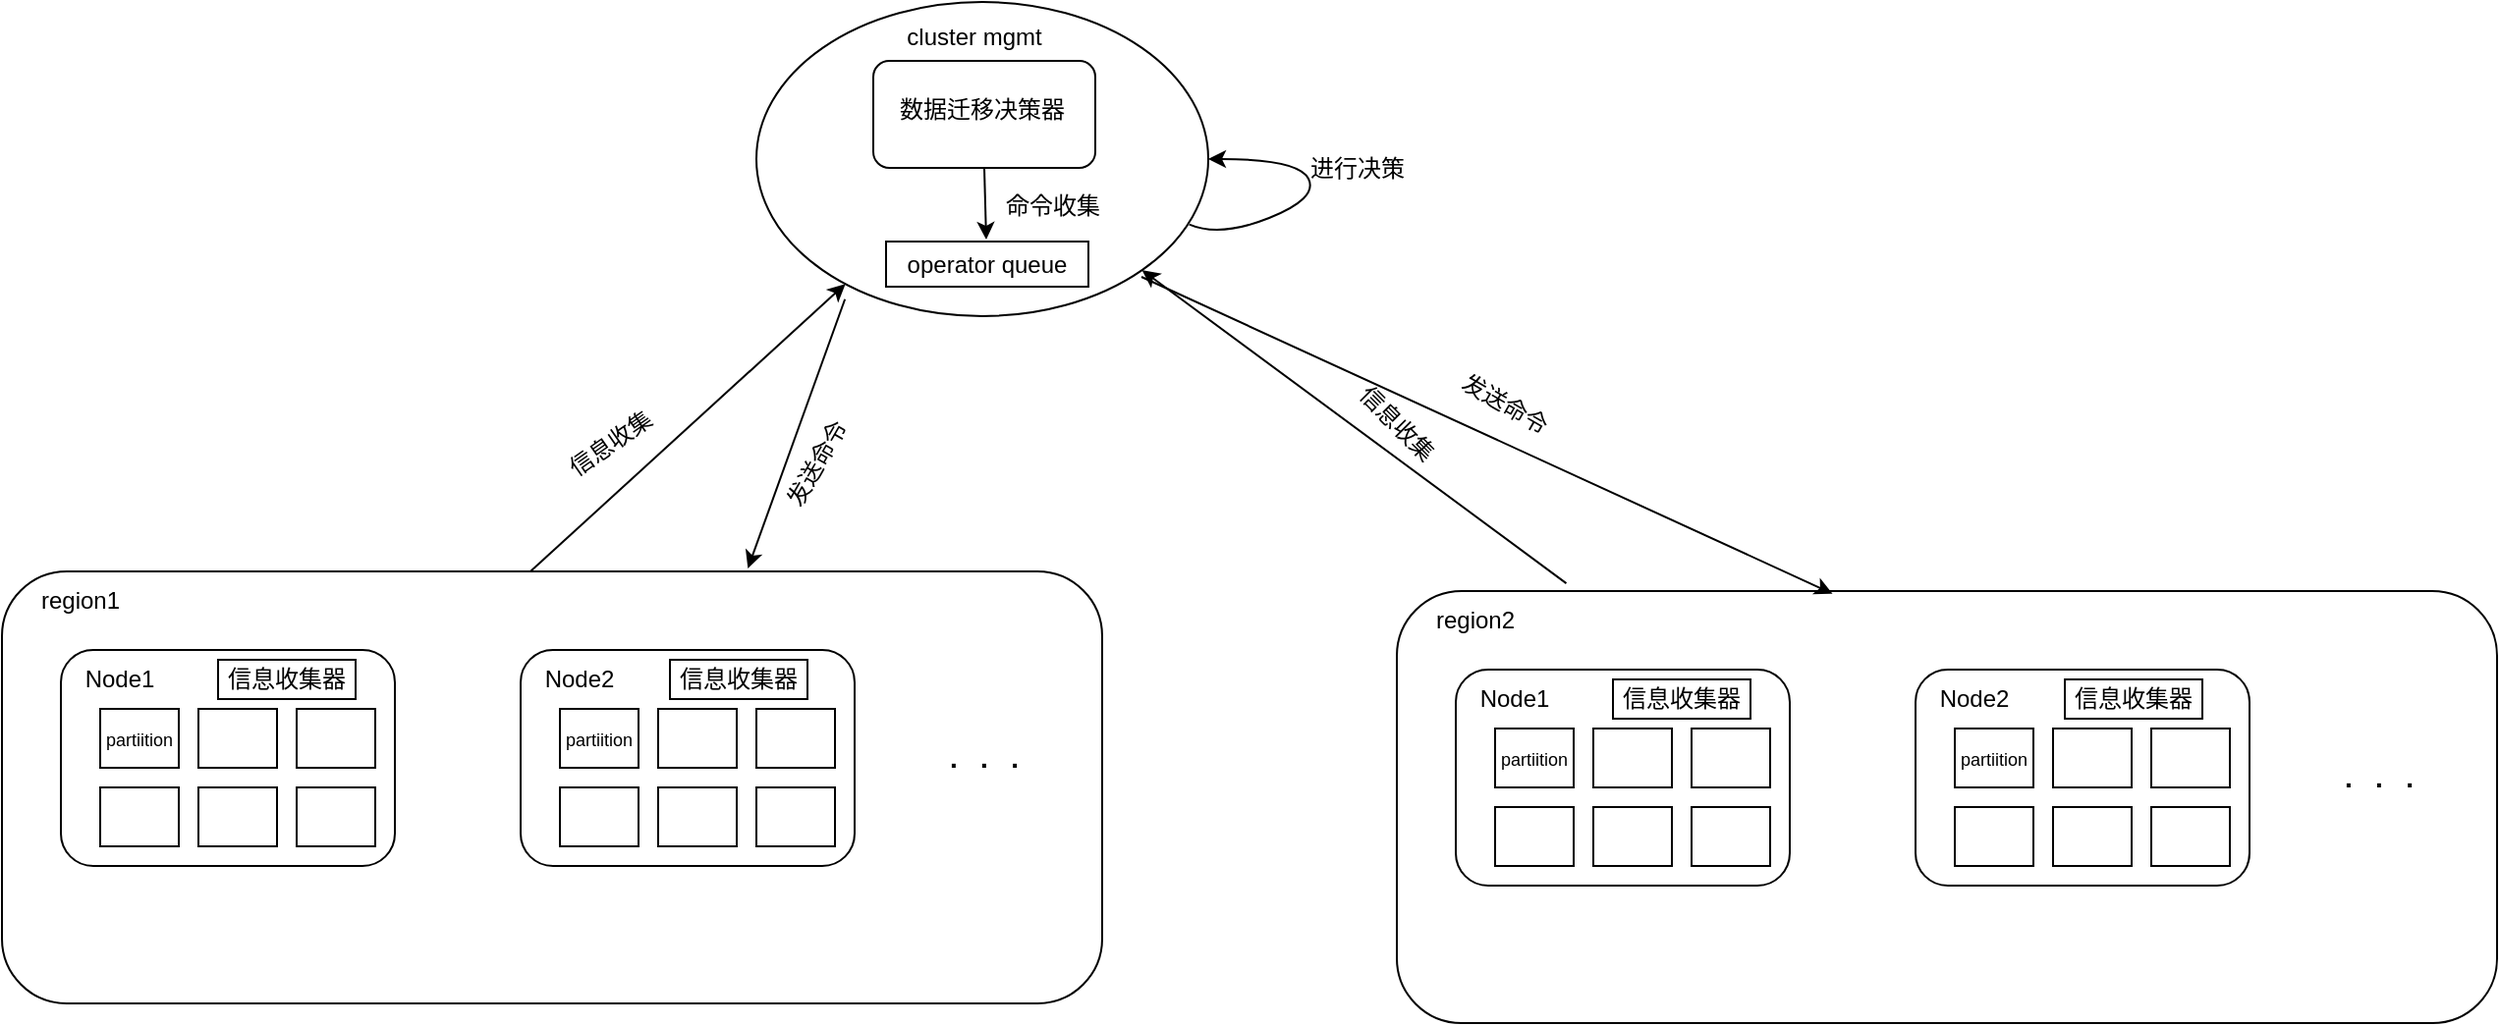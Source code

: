 <mxfile version="23.1.5" type="github">
  <diagram name="第 1 页" id="wyud56oGUguUk-u3dwBo">
    <mxGraphModel dx="1688" dy="961" grid="0" gridSize="10" guides="1" tooltips="1" connect="1" arrows="1" fold="1" page="0" pageScale="1" pageWidth="3300" pageHeight="4681" math="0" shadow="0">
      <root>
        <mxCell id="0" />
        <mxCell id="1" parent="0" />
        <mxCell id="03DIohu5uTfENDP-RpDd-27" value="" style="rounded=1;whiteSpace=wrap;html=1;fillColor=none;align=center;strokeWidth=1;" parent="1" vertex="1">
          <mxGeometry x="90" y="600" width="560" height="220" as="geometry" />
        </mxCell>
        <mxCell id="03DIohu5uTfENDP-RpDd-28" value="region1" style="text;html=1;strokeColor=none;fillColor=none;align=center;verticalAlign=middle;whiteSpace=wrap;rounded=0;strokeWidth=1;" parent="1" vertex="1">
          <mxGeometry x="100" y="600" width="60" height="30" as="geometry" />
        </mxCell>
        <mxCell id="03DIohu5uTfENDP-RpDd-29" value="" style="rounded=1;whiteSpace=wrap;html=1;fillColor=none;strokeWidth=1;" parent="1" vertex="1">
          <mxGeometry x="120" y="640" width="170" height="110" as="geometry" />
        </mxCell>
        <mxCell id="03DIohu5uTfENDP-RpDd-30" value="Node1" style="text;html=1;strokeColor=none;fillColor=none;align=center;verticalAlign=middle;whiteSpace=wrap;rounded=0;strokeWidth=1;" parent="1" vertex="1">
          <mxGeometry x="120" y="640" width="60" height="30" as="geometry" />
        </mxCell>
        <mxCell id="03DIohu5uTfENDP-RpDd-31" value="" style="rounded=0;whiteSpace=wrap;html=1;strokeWidth=1;" parent="1" vertex="1">
          <mxGeometry x="140" y="670" width="40" height="30" as="geometry" />
        </mxCell>
        <mxCell id="03DIohu5uTfENDP-RpDd-32" value="" style="rounded=0;whiteSpace=wrap;html=1;strokeWidth=1;" parent="1" vertex="1">
          <mxGeometry x="190" y="670" width="40" height="30" as="geometry" />
        </mxCell>
        <mxCell id="03DIohu5uTfENDP-RpDd-33" value="" style="rounded=0;whiteSpace=wrap;html=1;strokeWidth=1;" parent="1" vertex="1">
          <mxGeometry x="140" y="710" width="40" height="30" as="geometry" />
        </mxCell>
        <mxCell id="03DIohu5uTfENDP-RpDd-34" value="" style="rounded=0;whiteSpace=wrap;html=1;strokeWidth=1;" parent="1" vertex="1">
          <mxGeometry x="190" y="710" width="40" height="30" as="geometry" />
        </mxCell>
        <mxCell id="03DIohu5uTfENDP-RpDd-35" value="" style="rounded=0;whiteSpace=wrap;html=1;strokeWidth=1;" parent="1" vertex="1">
          <mxGeometry x="240" y="670" width="40" height="30" as="geometry" />
        </mxCell>
        <mxCell id="03DIohu5uTfENDP-RpDd-36" value="" style="rounded=0;whiteSpace=wrap;html=1;strokeWidth=1;" parent="1" vertex="1">
          <mxGeometry x="240" y="710" width="40" height="30" as="geometry" />
        </mxCell>
        <mxCell id="03DIohu5uTfENDP-RpDd-37" value="&lt;font style=&quot;font-size: 9px;&quot;&gt;partiition&lt;/font&gt;" style="text;html=1;strokeColor=none;fillColor=none;align=center;verticalAlign=middle;whiteSpace=wrap;rounded=0;strokeWidth=1;" parent="1" vertex="1">
          <mxGeometry x="145" y="680" width="30" height="10" as="geometry" />
        </mxCell>
        <mxCell id="03DIohu5uTfENDP-RpDd-38" value="" style="rounded=1;whiteSpace=wrap;html=1;fillColor=none;strokeWidth=1;" parent="1" vertex="1">
          <mxGeometry x="354" y="640" width="170" height="110" as="geometry" />
        </mxCell>
        <mxCell id="03DIohu5uTfENDP-RpDd-39" value="Node2" style="text;html=1;strokeColor=none;fillColor=none;align=center;verticalAlign=middle;whiteSpace=wrap;rounded=0;strokeWidth=1;" parent="1" vertex="1">
          <mxGeometry x="354" y="640" width="60" height="30" as="geometry" />
        </mxCell>
        <mxCell id="03DIohu5uTfENDP-RpDd-40" value="" style="rounded=0;whiteSpace=wrap;html=1;strokeWidth=1;" parent="1" vertex="1">
          <mxGeometry x="374" y="670" width="40" height="30" as="geometry" />
        </mxCell>
        <mxCell id="03DIohu5uTfENDP-RpDd-41" value="" style="rounded=0;whiteSpace=wrap;html=1;strokeWidth=1;" parent="1" vertex="1">
          <mxGeometry x="424" y="670" width="40" height="30" as="geometry" />
        </mxCell>
        <mxCell id="03DIohu5uTfENDP-RpDd-42" value="" style="rounded=0;whiteSpace=wrap;html=1;strokeWidth=1;" parent="1" vertex="1">
          <mxGeometry x="374" y="710" width="40" height="30" as="geometry" />
        </mxCell>
        <mxCell id="03DIohu5uTfENDP-RpDd-43" value="" style="rounded=0;whiteSpace=wrap;html=1;strokeWidth=1;" parent="1" vertex="1">
          <mxGeometry x="424" y="710" width="40" height="30" as="geometry" />
        </mxCell>
        <mxCell id="03DIohu5uTfENDP-RpDd-44" value="" style="rounded=0;whiteSpace=wrap;html=1;strokeWidth=1;" parent="1" vertex="1">
          <mxGeometry x="474" y="670" width="40" height="30" as="geometry" />
        </mxCell>
        <mxCell id="03DIohu5uTfENDP-RpDd-45" value="" style="rounded=0;whiteSpace=wrap;html=1;strokeWidth=1;" parent="1" vertex="1">
          <mxGeometry x="474" y="710" width="40" height="30" as="geometry" />
        </mxCell>
        <mxCell id="03DIohu5uTfENDP-RpDd-46" value="&lt;font style=&quot;font-size: 9px;&quot;&gt;partiition&lt;/font&gt;" style="text;html=1;strokeColor=none;fillColor=none;align=center;verticalAlign=middle;whiteSpace=wrap;rounded=0;strokeWidth=1;" parent="1" vertex="1">
          <mxGeometry x="379" y="680" width="30" height="10" as="geometry" />
        </mxCell>
        <mxCell id="03DIohu5uTfENDP-RpDd-47" value="&lt;b&gt;&lt;font style=&quot;font-size: 14px;&quot;&gt;.&amp;nbsp; &amp;nbsp;.&amp;nbsp; &amp;nbsp;.&lt;/font&gt;&lt;/b&gt;" style="text;html=1;strokeColor=none;fillColor=none;align=center;verticalAlign=middle;whiteSpace=wrap;rounded=0;" parent="1" vertex="1">
          <mxGeometry x="560" y="680" width="60" height="30" as="geometry" />
        </mxCell>
        <mxCell id="03DIohu5uTfENDP-RpDd-48" value="信息收集器" style="rounded=0;whiteSpace=wrap;html=1;" parent="1" vertex="1">
          <mxGeometry x="200" y="645" width="70" height="20" as="geometry" />
        </mxCell>
        <mxCell id="03DIohu5uTfENDP-RpDd-49" value="信息收集器" style="rounded=0;whiteSpace=wrap;html=1;" parent="1" vertex="1">
          <mxGeometry x="430" y="645" width="70" height="20" as="geometry" />
        </mxCell>
        <mxCell id="03DIohu5uTfENDP-RpDd-50" value="" style="ellipse;whiteSpace=wrap;html=1;fillColor=none;" parent="1" vertex="1">
          <mxGeometry x="474" y="310" width="230" height="160" as="geometry" />
        </mxCell>
        <mxCell id="03DIohu5uTfENDP-RpDd-51" value="cluster mgmt" style="text;html=1;strokeColor=none;fillColor=none;align=center;verticalAlign=middle;whiteSpace=wrap;rounded=0;" parent="1" vertex="1">
          <mxGeometry x="527" y="313" width="116" height="30" as="geometry" />
        </mxCell>
        <mxCell id="03DIohu5uTfENDP-RpDd-52" value="数据迁移决策器" style="text;html=1;strokeColor=none;fillColor=none;align=center;verticalAlign=middle;whiteSpace=wrap;rounded=0;" parent="1" vertex="1">
          <mxGeometry x="538.5" y="342" width="100" height="45" as="geometry" />
        </mxCell>
        <mxCell id="03DIohu5uTfENDP-RpDd-53" value="" style="rounded=1;whiteSpace=wrap;html=1;fillColor=none;align=center;strokeWidth=1;" parent="1" vertex="1">
          <mxGeometry x="800" y="610" width="560" height="220" as="geometry" />
        </mxCell>
        <mxCell id="03DIohu5uTfENDP-RpDd-54" value="region2" style="text;html=1;strokeColor=none;fillColor=none;align=center;verticalAlign=middle;whiteSpace=wrap;rounded=0;strokeWidth=1;" parent="1" vertex="1">
          <mxGeometry x="810" y="610" width="60" height="30" as="geometry" />
        </mxCell>
        <mxCell id="03DIohu5uTfENDP-RpDd-55" value="" style="rounded=1;whiteSpace=wrap;html=1;fillColor=none;strokeWidth=1;" parent="1" vertex="1">
          <mxGeometry x="830" y="650" width="170" height="110" as="geometry" />
        </mxCell>
        <mxCell id="03DIohu5uTfENDP-RpDd-56" value="Node1" style="text;html=1;strokeColor=none;fillColor=none;align=center;verticalAlign=middle;whiteSpace=wrap;rounded=0;strokeWidth=1;" parent="1" vertex="1">
          <mxGeometry x="830" y="650" width="60" height="30" as="geometry" />
        </mxCell>
        <mxCell id="03DIohu5uTfENDP-RpDd-57" value="" style="rounded=0;whiteSpace=wrap;html=1;strokeWidth=1;" parent="1" vertex="1">
          <mxGeometry x="850" y="680" width="40" height="30" as="geometry" />
        </mxCell>
        <mxCell id="03DIohu5uTfENDP-RpDd-58" value="" style="rounded=0;whiteSpace=wrap;html=1;strokeWidth=1;" parent="1" vertex="1">
          <mxGeometry x="900" y="680" width="40" height="30" as="geometry" />
        </mxCell>
        <mxCell id="03DIohu5uTfENDP-RpDd-59" value="" style="rounded=0;whiteSpace=wrap;html=1;strokeWidth=1;" parent="1" vertex="1">
          <mxGeometry x="850" y="720" width="40" height="30" as="geometry" />
        </mxCell>
        <mxCell id="03DIohu5uTfENDP-RpDd-60" value="" style="rounded=0;whiteSpace=wrap;html=1;strokeWidth=1;" parent="1" vertex="1">
          <mxGeometry x="900" y="720" width="40" height="30" as="geometry" />
        </mxCell>
        <mxCell id="03DIohu5uTfENDP-RpDd-61" value="" style="rounded=0;whiteSpace=wrap;html=1;strokeWidth=1;" parent="1" vertex="1">
          <mxGeometry x="950" y="680" width="40" height="30" as="geometry" />
        </mxCell>
        <mxCell id="03DIohu5uTfENDP-RpDd-62" value="" style="rounded=0;whiteSpace=wrap;html=1;strokeWidth=1;" parent="1" vertex="1">
          <mxGeometry x="950" y="720" width="40" height="30" as="geometry" />
        </mxCell>
        <mxCell id="03DIohu5uTfENDP-RpDd-63" value="&lt;font style=&quot;font-size: 9px;&quot;&gt;partiition&lt;/font&gt;" style="text;html=1;strokeColor=none;fillColor=none;align=center;verticalAlign=middle;whiteSpace=wrap;rounded=0;strokeWidth=1;" parent="1" vertex="1">
          <mxGeometry x="855" y="690" width="30" height="10" as="geometry" />
        </mxCell>
        <mxCell id="03DIohu5uTfENDP-RpDd-64" value="" style="rounded=1;whiteSpace=wrap;html=1;fillColor=none;strokeWidth=1;" parent="1" vertex="1">
          <mxGeometry x="1064" y="650" width="170" height="110" as="geometry" />
        </mxCell>
        <mxCell id="03DIohu5uTfENDP-RpDd-65" value="Node2" style="text;html=1;strokeColor=none;fillColor=none;align=center;verticalAlign=middle;whiteSpace=wrap;rounded=0;strokeWidth=1;" parent="1" vertex="1">
          <mxGeometry x="1064" y="650" width="60" height="30" as="geometry" />
        </mxCell>
        <mxCell id="03DIohu5uTfENDP-RpDd-66" value="" style="rounded=0;whiteSpace=wrap;html=1;strokeWidth=1;" parent="1" vertex="1">
          <mxGeometry x="1084" y="680" width="40" height="30" as="geometry" />
        </mxCell>
        <mxCell id="03DIohu5uTfENDP-RpDd-67" value="" style="rounded=0;whiteSpace=wrap;html=1;strokeWidth=1;" parent="1" vertex="1">
          <mxGeometry x="1134" y="680" width="40" height="30" as="geometry" />
        </mxCell>
        <mxCell id="03DIohu5uTfENDP-RpDd-68" value="" style="rounded=0;whiteSpace=wrap;html=1;strokeWidth=1;" parent="1" vertex="1">
          <mxGeometry x="1084" y="720" width="40" height="30" as="geometry" />
        </mxCell>
        <mxCell id="03DIohu5uTfENDP-RpDd-69" value="" style="rounded=0;whiteSpace=wrap;html=1;strokeWidth=1;" parent="1" vertex="1">
          <mxGeometry x="1134" y="720" width="40" height="30" as="geometry" />
        </mxCell>
        <mxCell id="03DIohu5uTfENDP-RpDd-70" value="" style="rounded=0;whiteSpace=wrap;html=1;strokeWidth=1;" parent="1" vertex="1">
          <mxGeometry x="1184" y="680" width="40" height="30" as="geometry" />
        </mxCell>
        <mxCell id="03DIohu5uTfENDP-RpDd-71" value="" style="rounded=0;whiteSpace=wrap;html=1;strokeWidth=1;" parent="1" vertex="1">
          <mxGeometry x="1184" y="720" width="40" height="30" as="geometry" />
        </mxCell>
        <mxCell id="03DIohu5uTfENDP-RpDd-72" value="&lt;font style=&quot;font-size: 9px;&quot;&gt;partiition&lt;/font&gt;" style="text;html=1;strokeColor=none;fillColor=none;align=center;verticalAlign=middle;whiteSpace=wrap;rounded=0;strokeWidth=1;" parent="1" vertex="1">
          <mxGeometry x="1089" y="690" width="30" height="10" as="geometry" />
        </mxCell>
        <mxCell id="03DIohu5uTfENDP-RpDd-73" value="&lt;b&gt;&lt;font style=&quot;font-size: 14px;&quot;&gt;.&amp;nbsp; &amp;nbsp;.&amp;nbsp; &amp;nbsp;.&lt;/font&gt;&lt;/b&gt;" style="text;html=1;strokeColor=none;fillColor=none;align=center;verticalAlign=middle;whiteSpace=wrap;rounded=0;" parent="1" vertex="1">
          <mxGeometry x="1270" y="690" width="60" height="30" as="geometry" />
        </mxCell>
        <mxCell id="03DIohu5uTfENDP-RpDd-74" value="信息收集器" style="rounded=0;whiteSpace=wrap;html=1;" parent="1" vertex="1">
          <mxGeometry x="910" y="655" width="70" height="20" as="geometry" />
        </mxCell>
        <mxCell id="03DIohu5uTfENDP-RpDd-75" value="信息收集器" style="rounded=0;whiteSpace=wrap;html=1;" parent="1" vertex="1">
          <mxGeometry x="1140" y="655" width="70" height="20" as="geometry" />
        </mxCell>
        <mxCell id="03DIohu5uTfENDP-RpDd-78" value="" style="endArrow=classic;html=1;rounded=0;" parent="1" target="03DIohu5uTfENDP-RpDd-50" edge="1">
          <mxGeometry width="50" height="50" relative="1" as="geometry">
            <mxPoint x="359" y="600" as="sourcePoint" />
            <mxPoint x="409" y="550" as="targetPoint" />
          </mxGeometry>
        </mxCell>
        <mxCell id="03DIohu5uTfENDP-RpDd-79" value="信息收集" style="text;html=1;strokeColor=none;fillColor=none;align=center;verticalAlign=middle;whiteSpace=wrap;rounded=0;rotation=-35;" parent="1" vertex="1">
          <mxGeometry x="370" y="520" width="60" height="30" as="geometry" />
        </mxCell>
        <mxCell id="03DIohu5uTfENDP-RpDd-80" value="" style="rounded=1;whiteSpace=wrap;html=1;fillColor=none;" parent="1" vertex="1">
          <mxGeometry x="533.5" y="340" width="113" height="54.5" as="geometry" />
        </mxCell>
        <mxCell id="03DIohu5uTfENDP-RpDd-83" value="" style="curved=1;endArrow=classic;html=1;rounded=0;exitX=0.958;exitY=0.708;exitDx=0;exitDy=0;exitPerimeter=0;" parent="1" source="03DIohu5uTfENDP-RpDd-50" target="03DIohu5uTfENDP-RpDd-50" edge="1">
          <mxGeometry width="50" height="50" relative="1" as="geometry">
            <mxPoint x="710" y="410" as="sourcePoint" />
            <mxPoint x="760" y="360" as="targetPoint" />
            <Array as="points">
              <mxPoint x="710" y="430" />
              <mxPoint x="760" y="410" />
              <mxPoint x="750" y="390" />
            </Array>
          </mxGeometry>
        </mxCell>
        <mxCell id="03DIohu5uTfENDP-RpDd-85" value="进行决策" style="text;strokeColor=none;fillColor=none;align=left;verticalAlign=middle;spacingLeft=4;spacingRight=4;overflow=hidden;points=[[0,0.5],[1,0.5]];portConstraint=eastwest;rotatable=0;whiteSpace=wrap;html=1;" parent="1" vertex="1">
          <mxGeometry x="750" y="380" width="80" height="30" as="geometry" />
        </mxCell>
        <mxCell id="03DIohu5uTfENDP-RpDd-86" value="" style="endArrow=classic;html=1;rounded=0;entryX=1;entryY=1;entryDx=0;entryDy=0;exitX=0.154;exitY=-0.018;exitDx=0;exitDy=0;exitPerimeter=0;" parent="1" source="03DIohu5uTfENDP-RpDd-53" target="03DIohu5uTfENDP-RpDd-50" edge="1">
          <mxGeometry width="50" height="50" relative="1" as="geometry">
            <mxPoint x="820" y="626" as="sourcePoint" />
            <mxPoint x="980" y="480" as="targetPoint" />
          </mxGeometry>
        </mxCell>
        <mxCell id="03DIohu5uTfENDP-RpDd-87" value="信息收集" style="text;html=1;strokeColor=none;fillColor=none;align=center;verticalAlign=middle;whiteSpace=wrap;rounded=0;rotation=45;" parent="1" vertex="1">
          <mxGeometry x="770" y="510" width="60" height="30" as="geometry" />
        </mxCell>
        <mxCell id="03DIohu5uTfENDP-RpDd-90" value="" style="endArrow=classic;html=1;rounded=0;entryX=0.678;entryY=-0.007;entryDx=0;entryDy=0;entryPerimeter=0;exitX=0.196;exitY=0.946;exitDx=0;exitDy=0;exitPerimeter=0;" parent="1" source="03DIohu5uTfENDP-RpDd-50" target="03DIohu5uTfENDP-RpDd-27" edge="1">
          <mxGeometry width="50" height="50" relative="1" as="geometry">
            <mxPoint x="720" y="580" as="sourcePoint" />
            <mxPoint x="770" y="530" as="targetPoint" />
          </mxGeometry>
        </mxCell>
        <mxCell id="03DIohu5uTfENDP-RpDd-91" value="" style="endArrow=classic;html=1;rounded=0;entryX=0.396;entryY=0.006;entryDx=0;entryDy=0;entryPerimeter=0;" parent="1" target="03DIohu5uTfENDP-RpDd-53" edge="1">
          <mxGeometry width="50" height="50" relative="1" as="geometry">
            <mxPoint x="670" y="450" as="sourcePoint" />
            <mxPoint x="480" y="608" as="targetPoint" />
          </mxGeometry>
        </mxCell>
        <mxCell id="03DIohu5uTfENDP-RpDd-92" value="发送命令" style="text;html=1;strokeColor=none;fillColor=none;align=center;verticalAlign=middle;whiteSpace=wrap;rounded=0;rotation=-60;" parent="1" vertex="1">
          <mxGeometry x="475" y="530" width="60" height="30" as="geometry" />
        </mxCell>
        <mxCell id="03DIohu5uTfENDP-RpDd-93" value="发送命令" style="text;html=1;strokeColor=none;fillColor=none;align=center;verticalAlign=middle;whiteSpace=wrap;rounded=0;rotation=30;" parent="1" vertex="1">
          <mxGeometry x="825" y="500" width="60" height="30" as="geometry" />
        </mxCell>
        <mxCell id="3OkRIYHFo_BFnPl07Qnu-1" value="operator queue" style="rounded=0;whiteSpace=wrap;html=1;" vertex="1" parent="1">
          <mxGeometry x="540" y="432" width="103" height="23" as="geometry" />
        </mxCell>
        <mxCell id="3OkRIYHFo_BFnPl07Qnu-2" value="" style="endArrow=classic;html=1;rounded=0;exitX=0.5;exitY=1;exitDx=0;exitDy=0;" edge="1" parent="1" source="03DIohu5uTfENDP-RpDd-80">
          <mxGeometry width="50" height="50" relative="1" as="geometry">
            <mxPoint x="450" y="551" as="sourcePoint" />
            <mxPoint x="591" y="431" as="targetPoint" />
          </mxGeometry>
        </mxCell>
        <mxCell id="3OkRIYHFo_BFnPl07Qnu-3" value="命令收集" style="text;strokeColor=none;fillColor=none;align=left;verticalAlign=middle;spacingLeft=4;spacingRight=4;overflow=hidden;points=[[0,0.5],[1,0.5]];portConstraint=eastwest;rotatable=0;whiteSpace=wrap;html=1;" vertex="1" parent="1">
          <mxGeometry x="595" y="399" width="80" height="30" as="geometry" />
        </mxCell>
      </root>
    </mxGraphModel>
  </diagram>
</mxfile>
